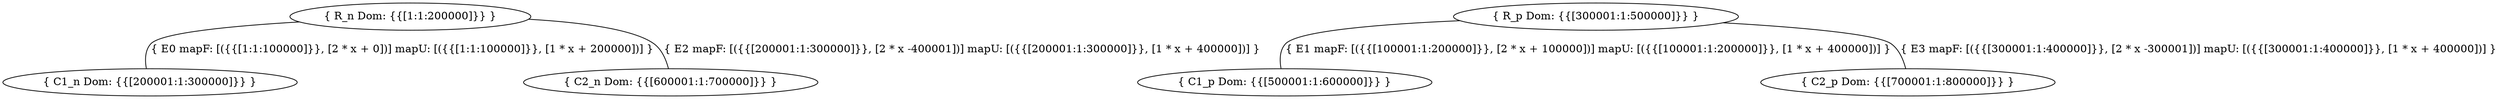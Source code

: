 digraph G{
    ratio="fill"
    node[shape="ellipse"]
    R_n [label="{ R_n Dom: {{[1:1:200000]}} }"]
    C1_n [label="{ C1_n Dom: {{[200001:1:300000]}} }"]
    R_p [label="{ R_p Dom: {{[300001:1:500000]}} }"]
    C1_p [label="{ C1_p Dom: {{[500001:1:600000]}} }"]
    C2_n [label="{ C2_n Dom: {{[600001:1:700000]}} }"]
    C2_p [label="{ C2_p Dom: {{[700001:1:800000]}} }"]
    
R_n -> C1_n [label="{ E0 mapF: [({{[1:1:100000]}}, [2 * x + 0])] mapU: [({{[1:1:100000]}}, [1 * x + 200000])] }", arrowhead="none"]
    R_p -> C1_p [label="{ E1 mapF: [({{[100001:1:200000]}}, [2 * x + 100000])] mapU: [({{[100001:1:200000]}}, [1 * x + 400000])] }", arrowhead="none"]
    R_n -> C2_n [label="{ E2 mapF: [({{[200001:1:300000]}}, [2 * x -400001])] mapU: [({{[200001:1:300000]}}, [1 * x + 400000])] }", arrowhead="none"]
    R_p -> C2_p [label="{ E3 mapF: [({{[300001:1:400000]}}, [2 * x -300001])] mapU: [({{[300001:1:400000]}}, [1 * x + 400000])] }", arrowhead="none"]
    
}

